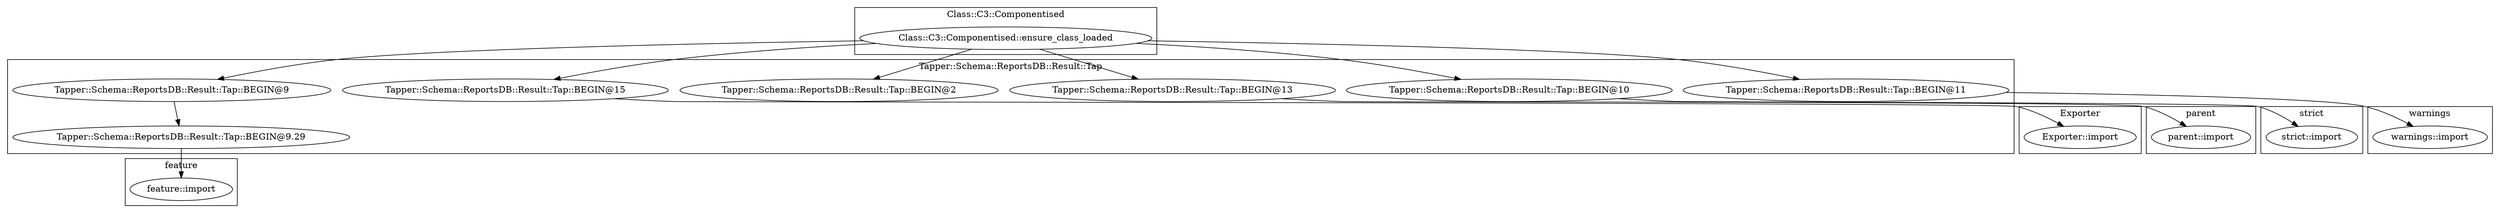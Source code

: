 digraph {
graph [overlap=false]
subgraph cluster_feature {
	label="feature";
	"feature::import";
}
subgraph cluster_parent {
	label="parent";
	"parent::import";
}
subgraph cluster_Tapper_Schema_ReportsDB_Result_Tap {
	label="Tapper::Schema::ReportsDB::Result::Tap";
	"Tapper::Schema::ReportsDB::Result::Tap::BEGIN@9.29";
	"Tapper::Schema::ReportsDB::Result::Tap::BEGIN@15";
	"Tapper::Schema::ReportsDB::Result::Tap::BEGIN@13";
	"Tapper::Schema::ReportsDB::Result::Tap::BEGIN@10";
	"Tapper::Schema::ReportsDB::Result::Tap::BEGIN@2";
	"Tapper::Schema::ReportsDB::Result::Tap::BEGIN@9";
	"Tapper::Schema::ReportsDB::Result::Tap::BEGIN@11";
}
subgraph cluster_Exporter {
	label="Exporter";
	"Exporter::import";
}
subgraph cluster_Class_C3_Componentised {
	label="Class::C3::Componentised";
	"Class::C3::Componentised::ensure_class_loaded";
}
subgraph cluster_warnings {
	label="warnings";
	"warnings::import";
}
subgraph cluster_strict {
	label="strict";
	"strict::import";
}
"Tapper::Schema::ReportsDB::Result::Tap::BEGIN@15" -> "Exporter::import";
"Class::C3::Componentised::ensure_class_loaded" -> "Tapper::Schema::ReportsDB::Result::Tap::BEGIN@11";
"Tapper::Schema::ReportsDB::Result::Tap::BEGIN@11" -> "warnings::import";
"Class::C3::Componentised::ensure_class_loaded" -> "Tapper::Schema::ReportsDB::Result::Tap::BEGIN@9";
"Class::C3::Componentised::ensure_class_loaded" -> "Tapper::Schema::ReportsDB::Result::Tap::BEGIN@10";
"Tapper::Schema::ReportsDB::Result::Tap::BEGIN@10" -> "strict::import";
"Tapper::Schema::ReportsDB::Result::Tap::BEGIN@13" -> "parent::import";
"Tapper::Schema::ReportsDB::Result::Tap::BEGIN@9" -> "Tapper::Schema::ReportsDB::Result::Tap::BEGIN@9.29";
"Class::C3::Componentised::ensure_class_loaded" -> "Tapper::Schema::ReportsDB::Result::Tap::BEGIN@15";
"Class::C3::Componentised::ensure_class_loaded" -> "Tapper::Schema::ReportsDB::Result::Tap::BEGIN@13";
"Tapper::Schema::ReportsDB::Result::Tap::BEGIN@9.29" -> "feature::import";
"Class::C3::Componentised::ensure_class_loaded" -> "Tapper::Schema::ReportsDB::Result::Tap::BEGIN@2";
}
